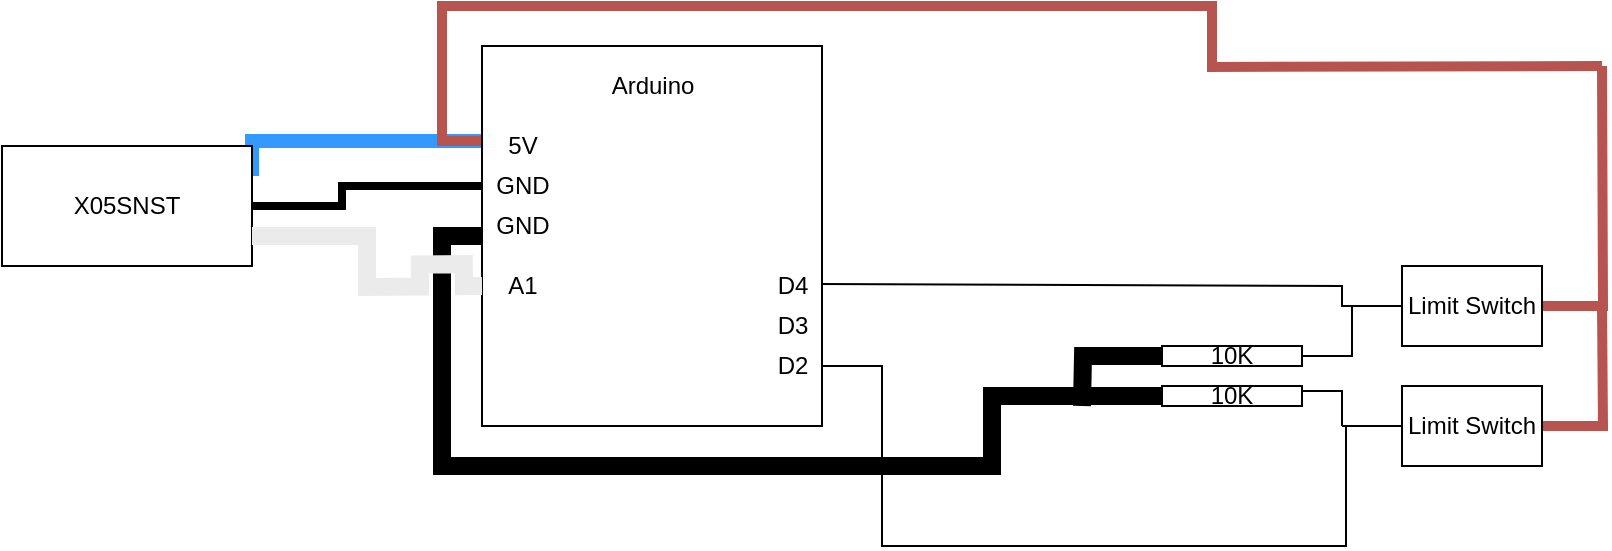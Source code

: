 <mxfile version="14.9.7" type="device"><diagram id="jouZ40QTGTPD0IaMsR5c" name="Page-1"><mxGraphModel dx="1502" dy="620" grid="1" gridSize="10" guides="1" tooltips="1" connect="1" arrows="1" fold="1" page="1" pageScale="1" pageWidth="850" pageHeight="1100" math="0" shadow="0"><root><mxCell id="0"/><mxCell id="1" parent="0"/><mxCell id="g6U2JB76mty_zzB9MCRh-13" style="edgeStyle=orthogonalEdgeStyle;rounded=0;jumpStyle=sharp;orthogonalLoop=1;jettySize=auto;html=1;exitX=0;exitY=0.25;exitDx=0;exitDy=0;entryX=1;entryY=0.25;entryDx=0;entryDy=0;endArrow=none;endFill=0;endSize=7;strokeWidth=7;strokeColor=#3399FF;" edge="1" parent="1" source="g6U2JB76mty_zzB9MCRh-1" target="g6U2JB76mty_zzB9MCRh-2"><mxGeometry relative="1" as="geometry"><Array as="points"><mxPoint x="145" y="188"/></Array></mxGeometry></mxCell><mxCell id="g6U2JB76mty_zzB9MCRh-19" style="edgeStyle=orthogonalEdgeStyle;rounded=0;jumpStyle=sharp;orthogonalLoop=1;jettySize=auto;html=1;exitX=0;exitY=0.5;exitDx=0;exitDy=0;endArrow=none;endFill=0;endSize=7;strokeWidth=9;entryX=0;entryY=0.5;entryDx=0;entryDy=0;" edge="1" parent="1" source="g6U2JB76mty_zzB9MCRh-1" target="g6U2JB76mty_zzB9MCRh-17"><mxGeometry relative="1" as="geometry"><mxPoint x="580" y="410" as="targetPoint"/></mxGeometry></mxCell><mxCell id="g6U2JB76mty_zzB9MCRh-22" style="edgeStyle=orthogonalEdgeStyle;rounded=0;jumpStyle=sharp;orthogonalLoop=1;jettySize=auto;html=1;endArrow=none;endFill=0;endSize=7;strokeColor=#000000;strokeWidth=1;exitX=0.933;exitY=0.45;exitDx=0;exitDy=0;exitPerimeter=0;" edge="1" parent="1" source="g6U2JB76mty_zzB9MCRh-7"><mxGeometry relative="1" as="geometry"><mxPoint x="700" y="270" as="targetPoint"/><mxPoint x="434" y="260" as="sourcePoint"/><Array as="points"><mxPoint x="428" y="260"/><mxPoint x="690" y="260"/></Array></mxGeometry></mxCell><mxCell id="g6U2JB76mty_zzB9MCRh-29" style="edgeStyle=orthogonalEdgeStyle;rounded=0;jumpStyle=sharp;orthogonalLoop=1;jettySize=auto;html=1;exitX=0;exitY=0.25;exitDx=0;exitDy=0;endArrow=none;endFill=0;endSize=7;strokeColor=#b85450;strokeWidth=5;fillColor=#f8cecc;" edge="1" parent="1" source="g6U2JB76mty_zzB9MCRh-1"><mxGeometry relative="1" as="geometry"><mxPoint x="820" y="150" as="targetPoint"/></mxGeometry></mxCell><mxCell id="g6U2JB76mty_zzB9MCRh-1" value="" style="rounded=0;whiteSpace=wrap;html=1;" vertex="1" parent="1"><mxGeometry x="260" y="140" width="170" height="190" as="geometry"/></mxCell><mxCell id="g6U2JB76mty_zzB9MCRh-2" value="X05SNST" style="rounded=0;whiteSpace=wrap;html=1;" vertex="1" parent="1"><mxGeometry x="20" y="190" width="125" height="60" as="geometry"/></mxCell><mxCell id="g6U2JB76mty_zzB9MCRh-4" value="Arduino" style="text;html=1;resizable=0;autosize=1;align=center;verticalAlign=middle;points=[];fillColor=none;strokeColor=none;rounded=0;" vertex="1" parent="1"><mxGeometry x="320" y="150" width="50" height="20" as="geometry"/></mxCell><mxCell id="g6U2JB76mty_zzB9MCRh-5" value="D2" style="text;html=1;resizable=0;autosize=1;align=center;verticalAlign=middle;points=[];fillColor=none;strokeColor=none;rounded=0;" vertex="1" parent="1"><mxGeometry x="400" y="290" width="30" height="20" as="geometry"/></mxCell><mxCell id="g6U2JB76mty_zzB9MCRh-6" value="D3" style="text;html=1;resizable=0;autosize=1;align=center;verticalAlign=middle;points=[];fillColor=none;strokeColor=none;rounded=0;" vertex="1" parent="1"><mxGeometry x="400" y="270" width="30" height="20" as="geometry"/></mxCell><mxCell id="g6U2JB76mty_zzB9MCRh-7" value="D4" style="text;html=1;resizable=0;autosize=1;align=center;verticalAlign=middle;points=[];fillColor=none;strokeColor=none;rounded=0;" vertex="1" parent="1"><mxGeometry x="400" y="250" width="30" height="20" as="geometry"/></mxCell><mxCell id="g6U2JB76mty_zzB9MCRh-14" value="" style="edgeStyle=orthogonalEdgeStyle;rounded=0;jumpStyle=sharp;orthogonalLoop=1;jettySize=auto;html=1;endArrow=none;endFill=0;endSize=7;strokeWidth=4;entryX=1;entryY=0.5;entryDx=0;entryDy=0;" edge="1" parent="1" source="g6U2JB76mty_zzB9MCRh-8" target="g6U2JB76mty_zzB9MCRh-2"><mxGeometry relative="1" as="geometry"><Array as="points"><mxPoint x="190" y="210"/><mxPoint x="190" y="220"/></Array></mxGeometry></mxCell><mxCell id="g6U2JB76mty_zzB9MCRh-8" value="GND" style="text;html=1;resizable=0;autosize=1;align=center;verticalAlign=middle;points=[];fillColor=none;strokeColor=none;rounded=0;" vertex="1" parent="1"><mxGeometry x="260" y="200" width="40" height="20" as="geometry"/></mxCell><mxCell id="g6U2JB76mty_zzB9MCRh-9" value="GND" style="text;html=1;resizable=0;autosize=1;align=center;verticalAlign=middle;points=[];fillColor=none;strokeColor=none;rounded=0;" vertex="1" parent="1"><mxGeometry x="260" y="220" width="40" height="20" as="geometry"/></mxCell><mxCell id="g6U2JB76mty_zzB9MCRh-10" value="&lt;div&gt;5V&lt;/div&gt;" style="text;html=1;resizable=0;autosize=1;align=center;verticalAlign=middle;points=[];fillColor=none;strokeColor=none;rounded=0;" vertex="1" parent="1"><mxGeometry x="265" y="180" width="30" height="20" as="geometry"/></mxCell><mxCell id="g6U2JB76mty_zzB9MCRh-12" value="A1" style="text;html=1;resizable=0;autosize=1;align=center;verticalAlign=middle;points=[];fillColor=none;strokeColor=none;rounded=0;" vertex="1" parent="1"><mxGeometry x="265" y="250" width="30" height="20" as="geometry"/></mxCell><mxCell id="g6U2JB76mty_zzB9MCRh-15" value="" style="edgeStyle=orthogonalEdgeStyle;rounded=0;jumpStyle=sharp;orthogonalLoop=1;jettySize=auto;html=1;endArrow=none;endFill=0;endSize=7;entryX=1;entryY=0.75;entryDx=0;entryDy=0;strokeColor=#EBEBEB;strokeWidth=9;" edge="1" parent="1" target="g6U2JB76mty_zzB9MCRh-2"><mxGeometry relative="1" as="geometry"><mxPoint x="260" y="260" as="sourcePoint"/><mxPoint x="170" y="250" as="targetPoint"/></mxGeometry></mxCell><mxCell id="g6U2JB76mty_zzB9MCRh-20" style="edgeStyle=orthogonalEdgeStyle;rounded=0;jumpStyle=sharp;orthogonalLoop=1;jettySize=auto;html=1;exitX=0;exitY=0.5;exitDx=0;exitDy=0;endArrow=none;endFill=0;endSize=7;strokeColor=#000000;strokeWidth=9;" edge="1" parent="1" source="g6U2JB76mty_zzB9MCRh-16"><mxGeometry relative="1" as="geometry"><mxPoint x="560" y="320" as="targetPoint"/></mxGeometry></mxCell><mxCell id="g6U2JB76mty_zzB9MCRh-16" value="10K" style="rounded=0;whiteSpace=wrap;html=1;" vertex="1" parent="1"><mxGeometry x="600" y="290" width="70" height="10" as="geometry"/></mxCell><mxCell id="g6U2JB76mty_zzB9MCRh-28" style="edgeStyle=orthogonalEdgeStyle;rounded=0;jumpStyle=sharp;orthogonalLoop=1;jettySize=auto;html=1;exitX=1;exitY=0.25;exitDx=0;exitDy=0;endArrow=none;endFill=0;endSize=7;strokeColor=#000000;strokeWidth=1;" edge="1" parent="1" source="g6U2JB76mty_zzB9MCRh-17"><mxGeometry relative="1" as="geometry"><mxPoint x="690" y="330" as="targetPoint"/></mxGeometry></mxCell><mxCell id="g6U2JB76mty_zzB9MCRh-17" value="10K" style="rounded=0;whiteSpace=wrap;html=1;" vertex="1" parent="1"><mxGeometry x="600" y="310" width="70" height="10" as="geometry"/></mxCell><mxCell id="g6U2JB76mty_zzB9MCRh-26" style="edgeStyle=orthogonalEdgeStyle;rounded=0;jumpStyle=sharp;orthogonalLoop=1;jettySize=auto;html=1;exitX=0;exitY=0.5;exitDx=0;exitDy=0;entryX=1;entryY=0.5;entryDx=0;entryDy=0;endArrow=none;endFill=0;endSize=7;strokeColor=#000000;strokeWidth=1;" edge="1" parent="1" source="g6U2JB76mty_zzB9MCRh-23" target="g6U2JB76mty_zzB9MCRh-16"><mxGeometry relative="1" as="geometry"/></mxCell><mxCell id="g6U2JB76mty_zzB9MCRh-30" style="edgeStyle=orthogonalEdgeStyle;rounded=0;jumpStyle=sharp;orthogonalLoop=1;jettySize=auto;html=1;exitX=1;exitY=0.5;exitDx=0;exitDy=0;endArrow=none;endFill=0;endSize=7;strokeColor=#b85450;strokeWidth=5;fillColor=#f8cecc;" edge="1" parent="1" source="g6U2JB76mty_zzB9MCRh-23"><mxGeometry relative="1" as="geometry"><mxPoint x="820" y="150" as="targetPoint"/></mxGeometry></mxCell><mxCell id="g6U2JB76mty_zzB9MCRh-23" value="Limit Switch" style="rounded=0;whiteSpace=wrap;html=1;" vertex="1" parent="1"><mxGeometry x="720" y="250" width="70" height="40" as="geometry"/></mxCell><mxCell id="g6U2JB76mty_zzB9MCRh-27" style="edgeStyle=orthogonalEdgeStyle;rounded=0;jumpStyle=sharp;orthogonalLoop=1;jettySize=auto;html=1;exitX=0;exitY=0.5;exitDx=0;exitDy=0;endArrow=none;endFill=0;endSize=7;strokeColor=#000000;strokeWidth=1;" edge="1" parent="1" source="g6U2JB76mty_zzB9MCRh-24"><mxGeometry relative="1" as="geometry"><mxPoint x="690" y="330" as="targetPoint"/></mxGeometry></mxCell><mxCell id="g6U2JB76mty_zzB9MCRh-31" style="edgeStyle=orthogonalEdgeStyle;rounded=0;jumpStyle=sharp;orthogonalLoop=1;jettySize=auto;html=1;exitX=1;exitY=0.5;exitDx=0;exitDy=0;endArrow=none;endFill=0;endSize=7;strokeColor=#b85450;strokeWidth=5;fillColor=#f8cecc;" edge="1" parent="1" source="g6U2JB76mty_zzB9MCRh-24"><mxGeometry relative="1" as="geometry"><mxPoint x="820" y="270" as="targetPoint"/></mxGeometry></mxCell><mxCell id="g6U2JB76mty_zzB9MCRh-24" value="Limit Switch" style="rounded=0;whiteSpace=wrap;html=1;" vertex="1" parent="1"><mxGeometry x="720" y="310" width="70" height="40" as="geometry"/></mxCell><mxCell id="g6U2JB76mty_zzB9MCRh-25" style="edgeStyle=orthogonalEdgeStyle;rounded=0;jumpStyle=sharp;orthogonalLoop=1;jettySize=auto;html=1;endArrow=none;endFill=0;endSize=7;strokeColor=#000000;strokeWidth=1;exitX=0.933;exitY=0.45;exitDx=0;exitDy=0;exitPerimeter=0;" edge="1" parent="1"><mxGeometry relative="1" as="geometry"><mxPoint x="692" y="330" as="targetPoint"/><mxPoint x="430" y="300" as="sourcePoint"/><Array as="points"><mxPoint x="460" y="300"/><mxPoint x="460" y="390"/><mxPoint x="692" y="390"/></Array></mxGeometry></mxCell></root></mxGraphModel></diagram></mxfile>
